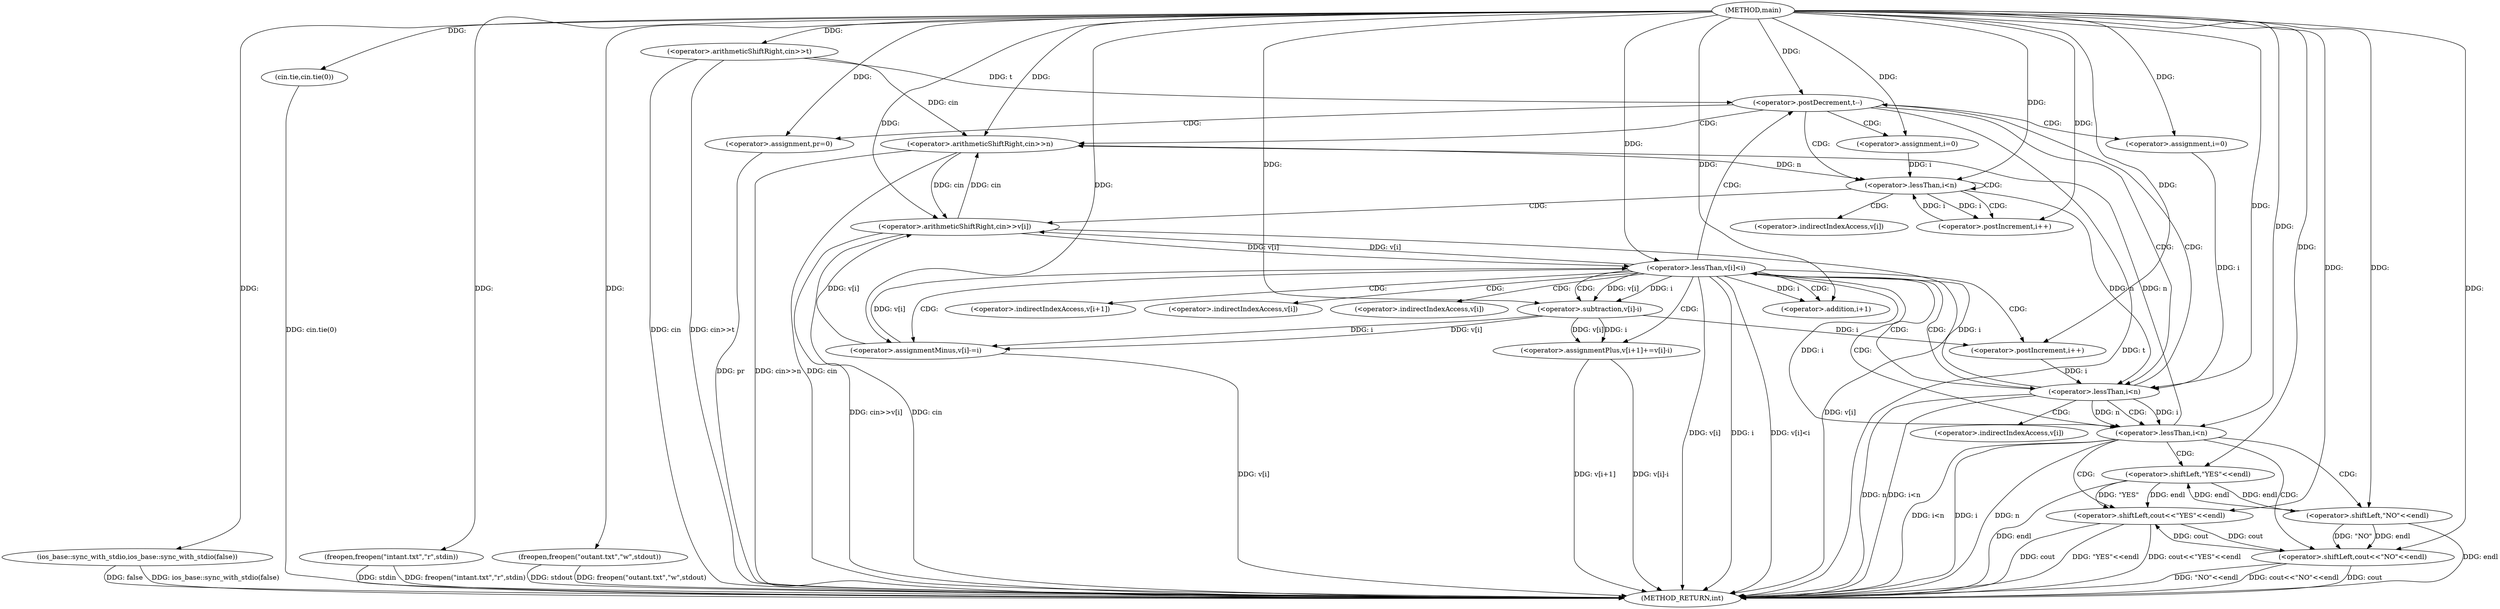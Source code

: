 digraph "main" {  
"1000101" [label = "(METHOD,main)" ]
"1000195" [label = "(METHOD_RETURN,int)" ]
"1000103" [label = "(ios_base::sync_with_stdio,ios_base::sync_with_stdio(false))" ]
"1000105" [label = "(cin.tie,cin.tie(0))" ]
"1000107" [label = "(freopen,freopen(\"intant.txt\",\"r\",stdin))" ]
"1000111" [label = "(freopen,freopen(\"outant.txt\",\"w\",stdout))" ]
"1000116" [label = "(<operator>.arithmeticShiftRight,cin>>t)" ]
"1000120" [label = "(<operator>.postDecrement,t--)" ]
"1000126" [label = "(<operator>.assignment,pr=0)" ]
"1000129" [label = "(<operator>.arithmeticShiftRight,cin>>n)" ]
"1000134" [label = "(<operator>.assignment,i=0)" ]
"1000137" [label = "(<operator>.lessThan,i<n)" ]
"1000140" [label = "(<operator>.postIncrement,i++)" ]
"1000142" [label = "(<operator>.arithmeticShiftRight,cin>>v[i])" ]
"1000148" [label = "(<operator>.assignment,i=0)" ]
"1000151" [label = "(<operator>.lessThan,i<n)" ]
"1000154" [label = "(<operator>.postIncrement,i++)" ]
"1000181" [label = "(<operator>.lessThan,i<n)" ]
"1000184" [label = "(<operator>.shiftLeft,cout<<\"NO\"<<endl)" ]
"1000164" [label = "(<operator>.assignmentPlus,v[i+1]+=v[i]-i)" ]
"1000175" [label = "(<operator>.assignmentMinus,v[i]-=i)" ]
"1000190" [label = "(<operator>.shiftLeft,cout<<\"YES\"<<endl)" ]
"1000158" [label = "(<operator>.lessThan,v[i]<i)" ]
"1000186" [label = "(<operator>.shiftLeft,\"NO\"<<endl)" ]
"1000170" [label = "(<operator>.subtraction,v[i]-i)" ]
"1000192" [label = "(<operator>.shiftLeft,\"YES\"<<endl)" ]
"1000167" [label = "(<operator>.addition,i+1)" ]
"1000144" [label = "(<operator>.indirectIndexAccess,v[i])" ]
"1000165" [label = "(<operator>.indirectIndexAccess,v[i+1])" ]
"1000176" [label = "(<operator>.indirectIndexAccess,v[i])" ]
"1000159" [label = "(<operator>.indirectIndexAccess,v[i])" ]
"1000171" [label = "(<operator>.indirectIndexAccess,v[i])" ]
  "1000103" -> "1000195"  [ label = "DDG: ios_base::sync_with_stdio(false)"] 
  "1000105" -> "1000195"  [ label = "DDG: cin.tie(0)"] 
  "1000107" -> "1000195"  [ label = "DDG: freopen(\"intant.txt\",\"r\",stdin)"] 
  "1000111" -> "1000195"  [ label = "DDG: freopen(\"outant.txt\",\"w\",stdout)"] 
  "1000116" -> "1000195"  [ label = "DDG: cin"] 
  "1000116" -> "1000195"  [ label = "DDG: cin>>t"] 
  "1000120" -> "1000195"  [ label = "DDG: t"] 
  "1000126" -> "1000195"  [ label = "DDG: pr"] 
  "1000129" -> "1000195"  [ label = "DDG: cin"] 
  "1000129" -> "1000195"  [ label = "DDG: cin>>n"] 
  "1000151" -> "1000195"  [ label = "DDG: n"] 
  "1000151" -> "1000195"  [ label = "DDG: i<n"] 
  "1000158" -> "1000195"  [ label = "DDG: v[i]"] 
  "1000158" -> "1000195"  [ label = "DDG: i"] 
  "1000158" -> "1000195"  [ label = "DDG: v[i]<i"] 
  "1000164" -> "1000195"  [ label = "DDG: v[i+1]"] 
  "1000164" -> "1000195"  [ label = "DDG: v[i]-i"] 
  "1000175" -> "1000195"  [ label = "DDG: v[i]"] 
  "1000181" -> "1000195"  [ label = "DDG: i"] 
  "1000181" -> "1000195"  [ label = "DDG: n"] 
  "1000181" -> "1000195"  [ label = "DDG: i<n"] 
  "1000190" -> "1000195"  [ label = "DDG: cout"] 
  "1000192" -> "1000195"  [ label = "DDG: endl"] 
  "1000190" -> "1000195"  [ label = "DDG: \"YES\"<<endl"] 
  "1000190" -> "1000195"  [ label = "DDG: cout<<\"YES\"<<endl"] 
  "1000184" -> "1000195"  [ label = "DDG: cout"] 
  "1000186" -> "1000195"  [ label = "DDG: endl"] 
  "1000184" -> "1000195"  [ label = "DDG: \"NO\"<<endl"] 
  "1000184" -> "1000195"  [ label = "DDG: cout<<\"NO\"<<endl"] 
  "1000142" -> "1000195"  [ label = "DDG: cin"] 
  "1000142" -> "1000195"  [ label = "DDG: v[i]"] 
  "1000142" -> "1000195"  [ label = "DDG: cin>>v[i]"] 
  "1000111" -> "1000195"  [ label = "DDG: stdout"] 
  "1000103" -> "1000195"  [ label = "DDG: false"] 
  "1000107" -> "1000195"  [ label = "DDG: stdin"] 
  "1000101" -> "1000103"  [ label = "DDG: "] 
  "1000101" -> "1000105"  [ label = "DDG: "] 
  "1000101" -> "1000107"  [ label = "DDG: "] 
  "1000101" -> "1000111"  [ label = "DDG: "] 
  "1000101" -> "1000116"  [ label = "DDG: "] 
  "1000116" -> "1000120"  [ label = "DDG: t"] 
  "1000101" -> "1000120"  [ label = "DDG: "] 
  "1000101" -> "1000126"  [ label = "DDG: "] 
  "1000116" -> "1000129"  [ label = "DDG: cin"] 
  "1000142" -> "1000129"  [ label = "DDG: cin"] 
  "1000101" -> "1000129"  [ label = "DDG: "] 
  "1000181" -> "1000129"  [ label = "DDG: n"] 
  "1000101" -> "1000134"  [ label = "DDG: "] 
  "1000101" -> "1000148"  [ label = "DDG: "] 
  "1000134" -> "1000137"  [ label = "DDG: i"] 
  "1000140" -> "1000137"  [ label = "DDG: i"] 
  "1000101" -> "1000137"  [ label = "DDG: "] 
  "1000129" -> "1000137"  [ label = "DDG: n"] 
  "1000137" -> "1000140"  [ label = "DDG: i"] 
  "1000101" -> "1000140"  [ label = "DDG: "] 
  "1000129" -> "1000142"  [ label = "DDG: cin"] 
  "1000101" -> "1000142"  [ label = "DDG: "] 
  "1000158" -> "1000142"  [ label = "DDG: v[i]"] 
  "1000175" -> "1000142"  [ label = "DDG: v[i]"] 
  "1000148" -> "1000151"  [ label = "DDG: i"] 
  "1000154" -> "1000151"  [ label = "DDG: i"] 
  "1000101" -> "1000151"  [ label = "DDG: "] 
  "1000137" -> "1000151"  [ label = "DDG: n"] 
  "1000101" -> "1000154"  [ label = "DDG: "] 
  "1000170" -> "1000154"  [ label = "DDG: i"] 
  "1000170" -> "1000164"  [ label = "DDG: v[i]"] 
  "1000170" -> "1000164"  [ label = "DDG: i"] 
  "1000170" -> "1000175"  [ label = "DDG: i"] 
  "1000101" -> "1000175"  [ label = "DDG: "] 
  "1000151" -> "1000181"  [ label = "DDG: i"] 
  "1000158" -> "1000181"  [ label = "DDG: i"] 
  "1000101" -> "1000181"  [ label = "DDG: "] 
  "1000151" -> "1000181"  [ label = "DDG: n"] 
  "1000190" -> "1000184"  [ label = "DDG: cout"] 
  "1000101" -> "1000184"  [ label = "DDG: "] 
  "1000186" -> "1000184"  [ label = "DDG: endl"] 
  "1000186" -> "1000184"  [ label = "DDG: \"NO\""] 
  "1000170" -> "1000175"  [ label = "DDG: v[i]"] 
  "1000101" -> "1000186"  [ label = "DDG: "] 
  "1000192" -> "1000186"  [ label = "DDG: endl"] 
  "1000184" -> "1000190"  [ label = "DDG: cout"] 
  "1000101" -> "1000190"  [ label = "DDG: "] 
  "1000192" -> "1000190"  [ label = "DDG: \"YES\""] 
  "1000192" -> "1000190"  [ label = "DDG: endl"] 
  "1000175" -> "1000158"  [ label = "DDG: v[i]"] 
  "1000142" -> "1000158"  [ label = "DDG: v[i]"] 
  "1000151" -> "1000158"  [ label = "DDG: i"] 
  "1000101" -> "1000158"  [ label = "DDG: "] 
  "1000158" -> "1000170"  [ label = "DDG: v[i]"] 
  "1000101" -> "1000170"  [ label = "DDG: "] 
  "1000158" -> "1000170"  [ label = "DDG: i"] 
  "1000101" -> "1000192"  [ label = "DDG: "] 
  "1000186" -> "1000192"  [ label = "DDG: endl"] 
  "1000158" -> "1000167"  [ label = "DDG: i"] 
  "1000101" -> "1000167"  [ label = "DDG: "] 
  "1000120" -> "1000148"  [ label = "CDG: "] 
  "1000120" -> "1000126"  [ label = "CDG: "] 
  "1000120" -> "1000137"  [ label = "CDG: "] 
  "1000120" -> "1000129"  [ label = "CDG: "] 
  "1000120" -> "1000151"  [ label = "CDG: "] 
  "1000120" -> "1000134"  [ label = "CDG: "] 
  "1000137" -> "1000142"  [ label = "CDG: "] 
  "1000137" -> "1000144"  [ label = "CDG: "] 
  "1000137" -> "1000137"  [ label = "CDG: "] 
  "1000137" -> "1000140"  [ label = "CDG: "] 
  "1000151" -> "1000120"  [ label = "CDG: "] 
  "1000151" -> "1000159"  [ label = "CDG: "] 
  "1000151" -> "1000158"  [ label = "CDG: "] 
  "1000151" -> "1000181"  [ label = "CDG: "] 
  "1000181" -> "1000186"  [ label = "CDG: "] 
  "1000181" -> "1000190"  [ label = "CDG: "] 
  "1000181" -> "1000192"  [ label = "CDG: "] 
  "1000181" -> "1000184"  [ label = "CDG: "] 
  "1000158" -> "1000164"  [ label = "CDG: "] 
  "1000158" -> "1000165"  [ label = "CDG: "] 
  "1000158" -> "1000167"  [ label = "CDG: "] 
  "1000158" -> "1000175"  [ label = "CDG: "] 
  "1000158" -> "1000154"  [ label = "CDG: "] 
  "1000158" -> "1000151"  [ label = "CDG: "] 
  "1000158" -> "1000170"  [ label = "CDG: "] 
  "1000158" -> "1000171"  [ label = "CDG: "] 
  "1000158" -> "1000176"  [ label = "CDG: "] 
  "1000158" -> "1000120"  [ label = "CDG: "] 
  "1000158" -> "1000181"  [ label = "CDG: "] 
}
